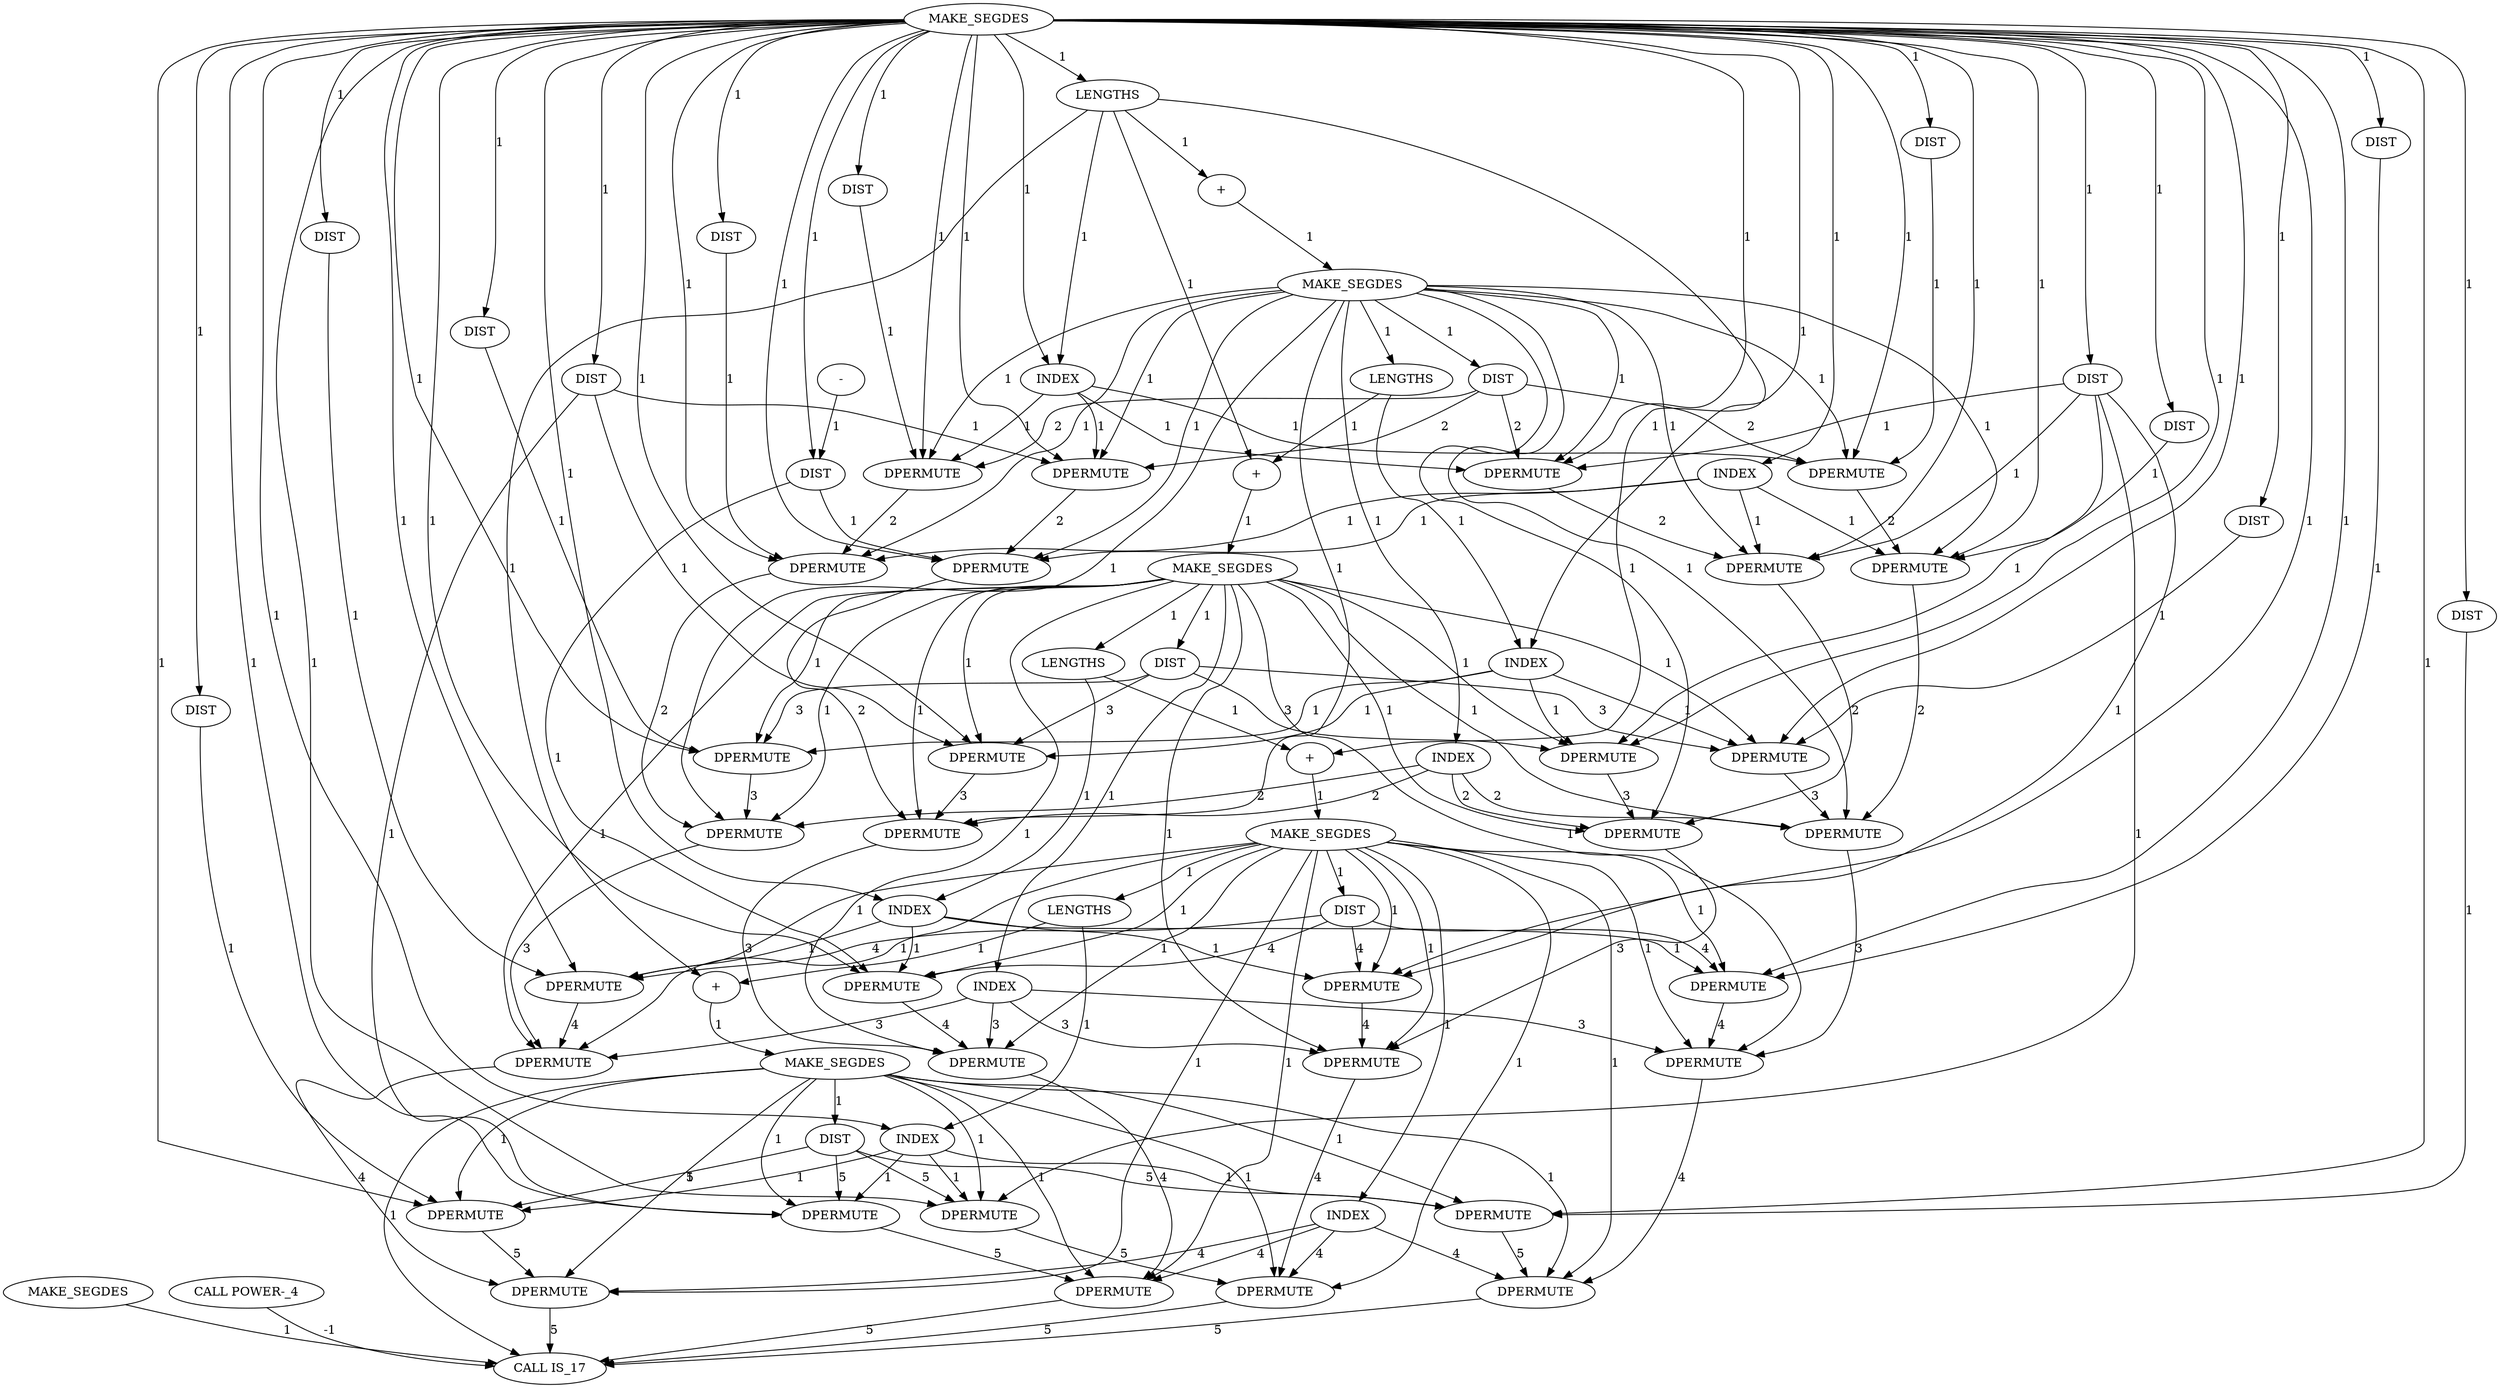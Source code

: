 digraph {
	is_B_INST_2804 [label=DIST cost=3182]
	is_B_INST_2956 [label=DIST cost=129]
	is_B_INST_3498 [label=DPERMUTE cost=301]
	is_B_INST_2379 [label=MAKE_SEGDES cost=3440]
	is_B_INST_4 [label=MAKE_SEGDES cost=14061]
	is_B_INST_2531 [label=MAKE_SEGDES cost=86]
	is_B_INST_3108 [label=DPERMUTE cost=301]
	is_B_INST_8 [label="CALL POWER-_4" cost=0]
	is_B_INST_2407 [label=DPERMUTE cost=473]
	is_B_INST_2946 [label=DPERMUTE cost=301]
	is_B_INST_2607 [label=MAKE_SEGDES cost=86]
	is_B_INST_2652 [label=DIST cost=43]
	is_B_INST_2507 [label=LENGTHS cost=129]
	is_B_INST_2591 [label=INDEX cost=559]
	is_B_INST_2325 [label=MAKE_SEGDES cost=5590]
	is_B_INST_2966 [label=DIST cost=43]
	is_B_INST_2880 [label=DIST cost=129]
	is_B_INST_2642 [label=DIST cost=172]
	is_B_INST_3487 [label=DPERMUTE cost=3225]
	is_B_INST_2870 [label=DPERMUTE cost=258]
	is_B_INST_2355 [label=LENGTHS cost=172]
	is_B_INST_2374 [label="+" cost=688]
	is_B_INST_2472 [label=DPERMUTE cost=301]
	is_B_INST_2515 [label=INDEX cost=3913]
	is_B_INST_3346 [label=DPERMUTE cost=301]
	is_B_INST_2396 [label=DPERMUTE cost=1419]
	is_B_INST_2613 [label=DIST cost=86]
	is_B_INST_3563 [label=DPERMUTE cost=129]
	is_B_INST_2635 [label=DPERMUTE cost=4902]
	is_B_INST_2579 [label=INDEX cost=559]
	is_B_INST_2455 [label=MAKE_SEGDES cost=172]
	is_B_INST_3021 [label=DPERMUTE cost=3440]
	is_B_INST_2624 [label=DPERMUTE cost=215]
	is_B_INST_2583 [label=LENGTHS cost=215]
	is_B_INST_2503 [label=INDEX cost=387]
	is_B_INST_2351 [label=INDEX cost=1849]
	is_B_INST_3097 [label=DPERMUTE cost=3139]
	is_B_INST_2569 [label=DIST cost=86]
	is_B_INST_2859 [label=DPERMUTE cost=215]
	is_B_INST_2450 [label="+" cost=172]
	is_B_INST_2427 [label=INDEX cost=516]
	is_B_INST_3032 [label=DPERMUTE cost=301]
	is_B_INST_3252 [label=DPERMUTE cost=3139]
	is_B_INST_2526 [label="+" cost=172]
	is_B_INST_2602 [label="+" cost=129]
	is_B_INST_2949 [label="-" cost=645]
	is_B_INST_2548 [label=DPERMUTE cost=3526]
	is_B_INST_2537 [label=DIST cost=129]
	is_B_INST_3422 [label=DPERMUTE cost=301]
	is_B_INST_2341 [label=DIST cost=43]
	is_B_INST_2363 [label=INDEX cost=430]
	is_B_INST_3270 [label=DIST cost=172]
	is_B_INST_2331 [label=DIST cost=1548]
	is_B_INST_2483 [label=DPERMUTE cost=645]
	is_B_INST_2935 [label=DPERMUTE cost=8041]
	is_B_INST_2559 [label=DPERMUTE cost=602]
	is_B_INST_2439 [label=INDEX cost=344]
	is_B_INST_3176 [label=DPERMUTE cost=3526]
	is_B_INST_3187 [label=DPERMUTE cost=301]
	is_B_INST_2417 [label=DIST cost=43]
	is_B_INST_2783 [label=DPERMUTE cost=215]
	is_B_INST_3335 [label=DPERMUTE cost=3913]
	is_B_INST_62 [label="CALL IS_17" cost=0]
	is_B_INST_3574 [label=DPERMUTE cost=301]
	is_B_INST_2794 [label=DPERMUTE cost=344]
	is_B_INST_2493 [label=DIST cost=86]
	is_B_INST_2707 [label=DPERMUTE cost=301]
	is_B_INST_3263 [label=DPERMUTE cost=301]
	is_B_INST_3411 [label=DPERMUTE cost=3612]
	is_B_INST_2385 [label=DIST cost=172]
	is_B_INST_2431 [label=LENGTHS cost=86]
	is_B_INST_2461 [label=DIST cost=3741]
	is_B_INST_2728 [label=DIST cost=172]
	is_B_INST_2718 [label=DPERMUTE cost=3913]
	is_B_INST_2804 -> is_B_INST_2859 [label=1 cost=1]
	is_B_INST_2956 -> is_B_INST_3032 [label=1 cost=1]
	is_B_INST_2956 -> is_B_INST_3176 [label=1 cost=1]
	is_B_INST_3498 -> is_B_INST_3574 [label=4 cost=4]
	is_B_INST_2379 -> is_B_INST_2385 [label=1 cost=1]
	is_B_INST_2379 -> is_B_INST_2396 [label=1 cost=1]
	is_B_INST_2379 -> is_B_INST_2407 [label=1 cost=1]
	is_B_INST_2379 -> is_B_INST_2427 [label=1 cost=1]
	is_B_INST_2379 -> is_B_INST_2431 [label=1 cost=1]
	is_B_INST_2379 -> is_B_INST_2483 [label=1 cost=1]
	is_B_INST_2379 -> is_B_INST_2707 [label=1 cost=1]
	is_B_INST_2379 -> is_B_INST_2718 [label=1 cost=1]
	is_B_INST_2379 -> is_B_INST_2794 [label=1 cost=1]
	is_B_INST_2379 -> is_B_INST_3021 [label=1 cost=1]
	is_B_INST_2379 -> is_B_INST_3032 [label=1 cost=1]
	is_B_INST_2379 -> is_B_INST_3108 [label=1 cost=1]
	is_B_INST_2379 -> is_B_INST_3335 [label=1 cost=1]
	is_B_INST_2379 -> is_B_INST_3346 [label=1 cost=1]
	is_B_INST_2379 -> is_B_INST_3422 [label=1 cost=1]
	is_B_INST_4 -> is_B_INST_62 [label=1 cost=1]
	is_B_INST_2531 -> is_B_INST_2537 [label=1 cost=1]
	is_B_INST_2531 -> is_B_INST_2548 [label=1 cost=1]
	is_B_INST_2531 -> is_B_INST_2559 [label=1 cost=1]
	is_B_INST_2531 -> is_B_INST_2579 [label=1 cost=1]
	is_B_INST_2531 -> is_B_INST_2583 [label=1 cost=1]
	is_B_INST_2531 -> is_B_INST_2635 [label=1 cost=1]
	is_B_INST_2531 -> is_B_INST_2859 [label=1 cost=1]
	is_B_INST_2531 -> is_B_INST_2870 [label=1 cost=1]
	is_B_INST_2531 -> is_B_INST_2946 [label=1 cost=1]
	is_B_INST_2531 -> is_B_INST_3176 [label=1 cost=1]
	is_B_INST_2531 -> is_B_INST_3187 [label=1 cost=1]
	is_B_INST_2531 -> is_B_INST_3263 [label=1 cost=1]
	is_B_INST_2531 -> is_B_INST_3487 [label=1 cost=1]
	is_B_INST_2531 -> is_B_INST_3498 [label=1 cost=1]
	is_B_INST_2531 -> is_B_INST_3574 [label=1 cost=1]
	is_B_INST_3108 -> is_B_INST_3187 [label=3 cost=3]
	is_B_INST_8 -> is_B_INST_62 [label=-1 cost=-1]
	is_B_INST_2407 -> is_B_INST_2483 [label=2 cost=2]
	is_B_INST_2946 -> is_B_INST_62 [label=5 cost=5]
	is_B_INST_2607 -> is_B_INST_2613 [label=1 cost=1]
	is_B_INST_2607 -> is_B_INST_2624 [label=1 cost=1]
	is_B_INST_2607 -> is_B_INST_2635 [label=1 cost=1]
	is_B_INST_2607 -> is_B_INST_2935 [label=1 cost=1]
	is_B_INST_2607 -> is_B_INST_2946 [label=1 cost=1]
	is_B_INST_2607 -> is_B_INST_3252 [label=1 cost=1]
	is_B_INST_2607 -> is_B_INST_3263 [label=1 cost=1]
	is_B_INST_2607 -> is_B_INST_3563 [label=1 cost=1]
	is_B_INST_2607 -> is_B_INST_3574 [label=1 cost=1]
	is_B_INST_2607 -> is_B_INST_62 [label=1 cost=1]
	is_B_INST_2652 -> is_B_INST_2707 [label=1 cost=1]
	is_B_INST_2507 -> is_B_INST_2515 [label=1 cost=1]
	is_B_INST_2507 -> is_B_INST_2526 [label=1 cost=1]
	is_B_INST_2591 -> is_B_INST_2624 [label=1 cost=1]
	is_B_INST_2591 -> is_B_INST_2935 [label=1 cost=1]
	is_B_INST_2591 -> is_B_INST_3252 [label=1 cost=1]
	is_B_INST_2591 -> is_B_INST_3563 [label=1 cost=1]
	is_B_INST_2325 -> is_B_INST_2331 [label=1 cost=1]
	is_B_INST_2325 -> is_B_INST_2341 [label=1 cost=1]
	is_B_INST_2325 -> is_B_INST_2351 [label=1 cost=1]
	is_B_INST_2325 -> is_B_INST_2355 [label=1 cost=1]
	is_B_INST_2325 -> is_B_INST_2363 [label=1 cost=1]
	is_B_INST_2325 -> is_B_INST_2396 [label=1 cost=1]
	is_B_INST_2325 -> is_B_INST_2407 [label=1 cost=1]
	is_B_INST_2325 -> is_B_INST_2417 [label=1 cost=1]
	is_B_INST_2325 -> is_B_INST_2439 [label=1 cost=1]
	is_B_INST_2325 -> is_B_INST_2472 [label=1 cost=1]
	is_B_INST_2325 -> is_B_INST_2493 [label=1 cost=1]
	is_B_INST_2325 -> is_B_INST_2515 [label=1 cost=1]
	is_B_INST_2325 -> is_B_INST_2548 [label=1 cost=1]
	is_B_INST_2325 -> is_B_INST_2569 [label=1 cost=1]
	is_B_INST_2325 -> is_B_INST_2591 [label=1 cost=1]
	is_B_INST_2325 -> is_B_INST_2624 [label=1 cost=1]
	is_B_INST_2325 -> is_B_INST_2642 [label=1 cost=1]
	is_B_INST_2325 -> is_B_INST_2652 [label=1 cost=1]
	is_B_INST_2325 -> is_B_INST_2707 [label=1 cost=1]
	is_B_INST_2325 -> is_B_INST_2718 [label=1 cost=1]
	is_B_INST_2325 -> is_B_INST_2728 [label=1 cost=1]
	is_B_INST_2325 -> is_B_INST_2783 [label=1 cost=1]
	is_B_INST_2325 -> is_B_INST_2804 [label=1 cost=1]
	is_B_INST_2325 -> is_B_INST_2859 [label=1 cost=1]
	is_B_INST_2325 -> is_B_INST_2880 [label=1 cost=1]
	is_B_INST_2325 -> is_B_INST_2935 [label=1 cost=1]
	is_B_INST_2325 -> is_B_INST_2956 [label=1 cost=1]
	is_B_INST_2325 -> is_B_INST_2966 [label=1 cost=1]
	is_B_INST_2325 -> is_B_INST_3021 [label=1 cost=1]
	is_B_INST_2325 -> is_B_INST_3032 [label=1 cost=1]
	is_B_INST_2325 -> is_B_INST_3097 [label=1 cost=1]
	is_B_INST_2325 -> is_B_INST_3176 [label=1 cost=1]
	is_B_INST_2325 -> is_B_INST_3252 [label=1 cost=1]
	is_B_INST_2325 -> is_B_INST_3270 [label=1 cost=1]
	is_B_INST_2325 -> is_B_INST_3335 [label=1 cost=1]
	is_B_INST_2325 -> is_B_INST_3346 [label=1 cost=1]
	is_B_INST_2325 -> is_B_INST_3411 [label=1 cost=1]
	is_B_INST_2325 -> is_B_INST_3487 [label=1 cost=1]
	is_B_INST_2325 -> is_B_INST_3563 [label=1 cost=1]
	is_B_INST_2966 -> is_B_INST_3021 [label=1 cost=1]
	is_B_INST_2966 -> is_B_INST_3097 [label=1 cost=1]
	is_B_INST_2966 -> is_B_INST_3252 [label=1 cost=1]
	is_B_INST_2880 -> is_B_INST_2935 [label=1 cost=1]
	is_B_INST_2642 -> is_B_INST_2718 [label=1 cost=1]
	is_B_INST_3487 -> is_B_INST_3498 [label=4 cost=4]
	is_B_INST_2870 -> is_B_INST_2946 [label=4 cost=4]
	is_B_INST_2355 -> is_B_INST_2363 [label=1 cost=1]
	is_B_INST_2355 -> is_B_INST_2374 [label=1 cost=1]
	is_B_INST_2355 -> is_B_INST_2450 [label=1 cost=1]
	is_B_INST_2355 -> is_B_INST_2526 [label=1 cost=1]
	is_B_INST_2355 -> is_B_INST_2602 [label=1 cost=1]
	is_B_INST_2374 -> is_B_INST_2379 [label=1 cost=1]
	is_B_INST_2472 -> is_B_INST_2483 [label=3 cost=3]
	is_B_INST_2515 -> is_B_INST_2548 [label=1 cost=1]
	is_B_INST_2515 -> is_B_INST_2859 [label=1 cost=1]
	is_B_INST_2515 -> is_B_INST_3176 [label=1 cost=1]
	is_B_INST_2515 -> is_B_INST_3487 [label=1 cost=1]
	is_B_INST_3346 -> is_B_INST_3422 [label=2 cost=2]
	is_B_INST_2396 -> is_B_INST_2407 [label=2 cost=2]
	is_B_INST_2613 -> is_B_INST_2624 [label=5 cost=5]
	is_B_INST_2613 -> is_B_INST_2935 [label=5 cost=5]
	is_B_INST_2613 -> is_B_INST_3252 [label=5 cost=5]
	is_B_INST_2613 -> is_B_INST_3563 [label=5 cost=5]
	is_B_INST_3563 -> is_B_INST_3574 [label=5 cost=5]
	is_B_INST_2635 -> is_B_INST_62 [label=5 cost=5]
	is_B_INST_2579 -> is_B_INST_2635 [label=4 cost=4]
	is_B_INST_2579 -> is_B_INST_2946 [label=4 cost=4]
	is_B_INST_2579 -> is_B_INST_3263 [label=4 cost=4]
	is_B_INST_2579 -> is_B_INST_3574 [label=4 cost=4]
	is_B_INST_2455 -> is_B_INST_2461 [label=1 cost=1]
	is_B_INST_2455 -> is_B_INST_2472 [label=1 cost=1]
	is_B_INST_2455 -> is_B_INST_2483 [label=1 cost=1]
	is_B_INST_2455 -> is_B_INST_2503 [label=1 cost=1]
	is_B_INST_2455 -> is_B_INST_2507 [label=1 cost=1]
	is_B_INST_2455 -> is_B_INST_2559 [label=1 cost=1]
	is_B_INST_2455 -> is_B_INST_2783 [label=1 cost=1]
	is_B_INST_2455 -> is_B_INST_2794 [label=1 cost=1]
	is_B_INST_2455 -> is_B_INST_2870 [label=1 cost=1]
	is_B_INST_2455 -> is_B_INST_3097 [label=1 cost=1]
	is_B_INST_2455 -> is_B_INST_3108 [label=1 cost=1]
	is_B_INST_2455 -> is_B_INST_3187 [label=1 cost=1]
	is_B_INST_2455 -> is_B_INST_3411 [label=1 cost=1]
	is_B_INST_2455 -> is_B_INST_3422 [label=1 cost=1]
	is_B_INST_2455 -> is_B_INST_3498 [label=1 cost=1]
	is_B_INST_3021 -> is_B_INST_3032 [label=2 cost=2]
	is_B_INST_2624 -> is_B_INST_2635 [label=5 cost=5]
	is_B_INST_2583 -> is_B_INST_2591 [label=1 cost=1]
	is_B_INST_2583 -> is_B_INST_2602 [label=1 cost=1]
	is_B_INST_2503 -> is_B_INST_2559 [label=3 cost=3]
	is_B_INST_2503 -> is_B_INST_2870 [label=3 cost=3]
	is_B_INST_2503 -> is_B_INST_3187 [label=3 cost=3]
	is_B_INST_2503 -> is_B_INST_3498 [label=3 cost=3]
	is_B_INST_2351 -> is_B_INST_2407 [label=1 cost=1]
	is_B_INST_2351 -> is_B_INST_2718 [label=1 cost=1]
	is_B_INST_2351 -> is_B_INST_3032 [label=1 cost=1]
	is_B_INST_2351 -> is_B_INST_3346 [label=1 cost=1]
	is_B_INST_3097 -> is_B_INST_3108 [label=3 cost=3]
	is_B_INST_2569 -> is_B_INST_2624 [label=1 cost=1]
	is_B_INST_2859 -> is_B_INST_2870 [label=4 cost=4]
	is_B_INST_2450 -> is_B_INST_2455 [label=1 cost=1]
	is_B_INST_2427 -> is_B_INST_2483 [label=2 cost=2]
	is_B_INST_2427 -> is_B_INST_2794 [label=2 cost=2]
	is_B_INST_2427 -> is_B_INST_3108 [label=2 cost=2]
	is_B_INST_2427 -> is_B_INST_3422 [label=2 cost=2]
	is_B_INST_3032 -> is_B_INST_3108 [label=2 cost=2]
	is_B_INST_3252 -> is_B_INST_3263 [label=5 cost=5]
	is_B_INST_2526 -> is_B_INST_2531 [label=1 cost=1]
	is_B_INST_2602 -> is_B_INST_2607 [label=1 cost=1]
	is_B_INST_2949 -> is_B_INST_2956 [label=1 cost=1]
	is_B_INST_2548 -> is_B_INST_2559 [label=4 cost=4]
	is_B_INST_2537 -> is_B_INST_2548 [label=4 cost=4]
	is_B_INST_2537 -> is_B_INST_2859 [label=4 cost=4]
	is_B_INST_2537 -> is_B_INST_3176 [label=4 cost=4]
	is_B_INST_2537 -> is_B_INST_3487 [label=4 cost=4]
	is_B_INST_3422 -> is_B_INST_3498 [label=3 cost=3]
	is_B_INST_2341 -> is_B_INST_2396 [label=1 cost=1]
	is_B_INST_2363 -> is_B_INST_2396 [label=1 cost=1]
	is_B_INST_2363 -> is_B_INST_2707 [label=1 cost=1]
	is_B_INST_2363 -> is_B_INST_3021 [label=1 cost=1]
	is_B_INST_2363 -> is_B_INST_3335 [label=1 cost=1]
	is_B_INST_3270 -> is_B_INST_3335 [label=1 cost=1]
	is_B_INST_3270 -> is_B_INST_3346 [label=1 cost=1]
	is_B_INST_3270 -> is_B_INST_3411 [label=1 cost=1]
	is_B_INST_3270 -> is_B_INST_3487 [label=1 cost=1]
	is_B_INST_3270 -> is_B_INST_3563 [label=1 cost=1]
	is_B_INST_2331 -> is_B_INST_2407 [label=1 cost=1]
	is_B_INST_2483 -> is_B_INST_2559 [label=3 cost=3]
	is_B_INST_2935 -> is_B_INST_2946 [label=5 cost=5]
	is_B_INST_2559 -> is_B_INST_2635 [label=4 cost=4]
	is_B_INST_2439 -> is_B_INST_2472 [label=1 cost=1]
	is_B_INST_2439 -> is_B_INST_2783 [label=1 cost=1]
	is_B_INST_2439 -> is_B_INST_3097 [label=1 cost=1]
	is_B_INST_2439 -> is_B_INST_3411 [label=1 cost=1]
	is_B_INST_3176 -> is_B_INST_3187 [label=4 cost=4]
	is_B_INST_3187 -> is_B_INST_3263 [label=4 cost=4]
	is_B_INST_2417 -> is_B_INST_2472 [label=1 cost=1]
	is_B_INST_2783 -> is_B_INST_2794 [label=3 cost=3]
	is_B_INST_3335 -> is_B_INST_3346 [label=2 cost=2]
	is_B_INST_3574 -> is_B_INST_62 [label=5 cost=5]
	is_B_INST_2794 -> is_B_INST_2870 [label=3 cost=3]
	is_B_INST_2493 -> is_B_INST_2548 [label=1 cost=1]
	is_B_INST_2707 -> is_B_INST_2718 [label=2 cost=2]
	is_B_INST_3263 -> is_B_INST_62 [label=5 cost=5]
	is_B_INST_3411 -> is_B_INST_3422 [label=3 cost=3]
	is_B_INST_2385 -> is_B_INST_2396 [label=2 cost=2]
	is_B_INST_2385 -> is_B_INST_2707 [label=2 cost=2]
	is_B_INST_2385 -> is_B_INST_3021 [label=2 cost=2]
	is_B_INST_2385 -> is_B_INST_3335 [label=2 cost=2]
	is_B_INST_2431 -> is_B_INST_2439 [label=1 cost=1]
	is_B_INST_2431 -> is_B_INST_2450 [label=1 cost=1]
	is_B_INST_2461 -> is_B_INST_2472 [label=3 cost=3]
	is_B_INST_2461 -> is_B_INST_2783 [label=3 cost=3]
	is_B_INST_2461 -> is_B_INST_3097 [label=3 cost=3]
	is_B_INST_2461 -> is_B_INST_3411 [label=3 cost=3]
	is_B_INST_2728 -> is_B_INST_2783 [label=1 cost=1]
	is_B_INST_2718 -> is_B_INST_2794 [label=2 cost=2]
}
